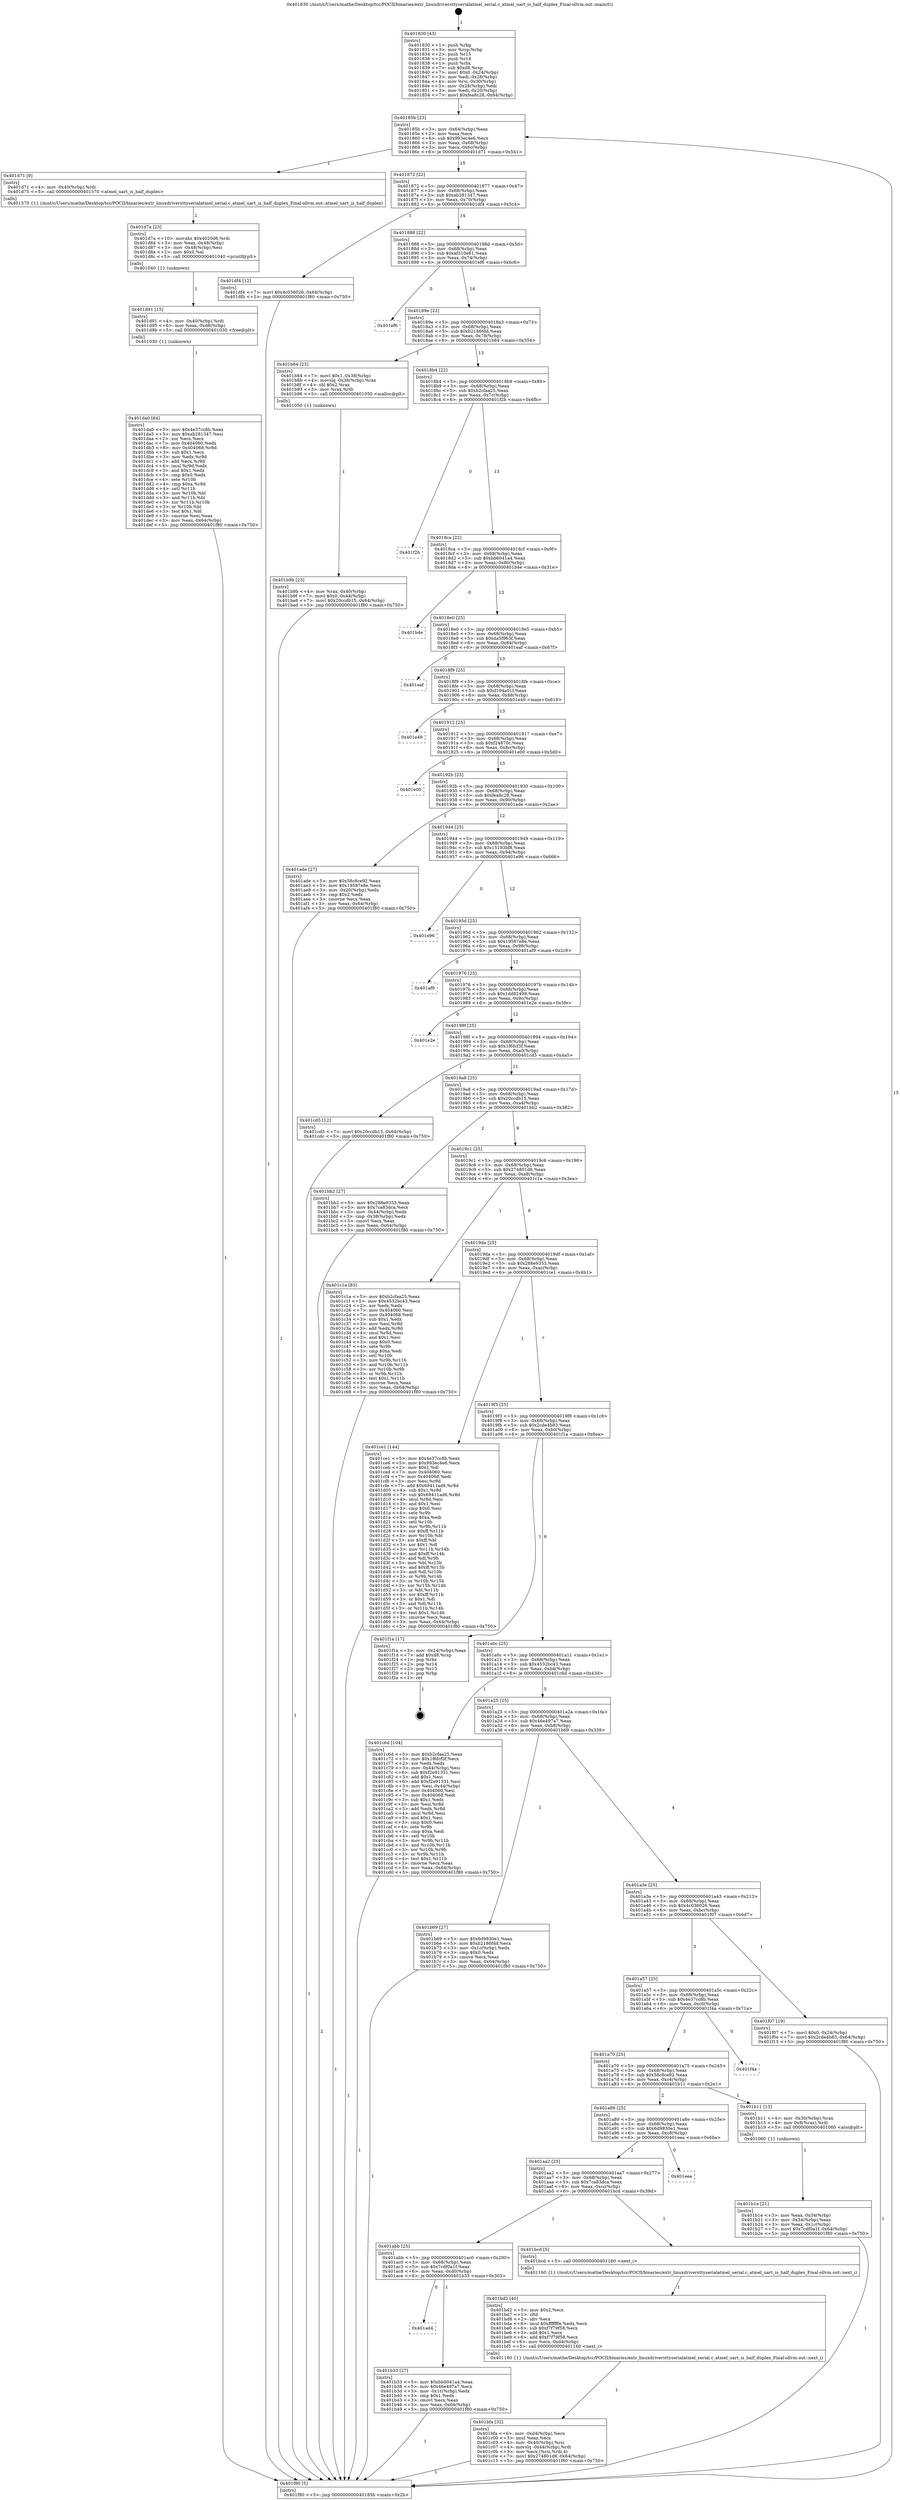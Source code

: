 digraph "0x401830" {
  label = "0x401830 (/mnt/c/Users/mathe/Desktop/tcc/POCII/binaries/extr_linuxdriversttyserialatmel_serial.c_atmel_uart_is_half_duplex_Final-ollvm.out::main(0))"
  labelloc = "t"
  node[shape=record]

  Entry [label="",width=0.3,height=0.3,shape=circle,fillcolor=black,style=filled]
  "0x40185b" [label="{
     0x40185b [23]\l
     | [instrs]\l
     &nbsp;&nbsp;0x40185b \<+3\>: mov -0x64(%rbp),%eax\l
     &nbsp;&nbsp;0x40185e \<+2\>: mov %eax,%ecx\l
     &nbsp;&nbsp;0x401860 \<+6\>: sub $0x993ec4e6,%ecx\l
     &nbsp;&nbsp;0x401866 \<+3\>: mov %eax,-0x68(%rbp)\l
     &nbsp;&nbsp;0x401869 \<+3\>: mov %ecx,-0x6c(%rbp)\l
     &nbsp;&nbsp;0x40186c \<+6\>: je 0000000000401d71 \<main+0x541\>\l
  }"]
  "0x401d71" [label="{
     0x401d71 [9]\l
     | [instrs]\l
     &nbsp;&nbsp;0x401d71 \<+4\>: mov -0x40(%rbp),%rdi\l
     &nbsp;&nbsp;0x401d75 \<+5\>: call 0000000000401570 \<atmel_uart_is_half_duplex\>\l
     | [calls]\l
     &nbsp;&nbsp;0x401570 \{1\} (/mnt/c/Users/mathe/Desktop/tcc/POCII/binaries/extr_linuxdriversttyserialatmel_serial.c_atmel_uart_is_half_duplex_Final-ollvm.out::atmel_uart_is_half_duplex)\l
  }"]
  "0x401872" [label="{
     0x401872 [22]\l
     | [instrs]\l
     &nbsp;&nbsp;0x401872 \<+5\>: jmp 0000000000401877 \<main+0x47\>\l
     &nbsp;&nbsp;0x401877 \<+3\>: mov -0x68(%rbp),%eax\l
     &nbsp;&nbsp;0x40187a \<+5\>: sub $0xab281347,%eax\l
     &nbsp;&nbsp;0x40187f \<+3\>: mov %eax,-0x70(%rbp)\l
     &nbsp;&nbsp;0x401882 \<+6\>: je 0000000000401df4 \<main+0x5c4\>\l
  }"]
  Exit [label="",width=0.3,height=0.3,shape=circle,fillcolor=black,style=filled,peripheries=2]
  "0x401df4" [label="{
     0x401df4 [12]\l
     | [instrs]\l
     &nbsp;&nbsp;0x401df4 \<+7\>: movl $0x4c036026,-0x64(%rbp)\l
     &nbsp;&nbsp;0x401dfb \<+5\>: jmp 0000000000401f80 \<main+0x750\>\l
  }"]
  "0x401888" [label="{
     0x401888 [22]\l
     | [instrs]\l
     &nbsp;&nbsp;0x401888 \<+5\>: jmp 000000000040188d \<main+0x5d\>\l
     &nbsp;&nbsp;0x40188d \<+3\>: mov -0x68(%rbp),%eax\l
     &nbsp;&nbsp;0x401890 \<+5\>: sub $0xaf310e61,%eax\l
     &nbsp;&nbsp;0x401895 \<+3\>: mov %eax,-0x74(%rbp)\l
     &nbsp;&nbsp;0x401898 \<+6\>: je 0000000000401ef6 \<main+0x6c6\>\l
  }"]
  "0x401da0" [label="{
     0x401da0 [84]\l
     | [instrs]\l
     &nbsp;&nbsp;0x401da0 \<+5\>: mov $0x4e37cc8b,%eax\l
     &nbsp;&nbsp;0x401da5 \<+5\>: mov $0xab281347,%esi\l
     &nbsp;&nbsp;0x401daa \<+2\>: xor %ecx,%ecx\l
     &nbsp;&nbsp;0x401dac \<+7\>: mov 0x404060,%edx\l
     &nbsp;&nbsp;0x401db3 \<+8\>: mov 0x404068,%r8d\l
     &nbsp;&nbsp;0x401dbb \<+3\>: sub $0x1,%ecx\l
     &nbsp;&nbsp;0x401dbe \<+3\>: mov %edx,%r9d\l
     &nbsp;&nbsp;0x401dc1 \<+3\>: add %ecx,%r9d\l
     &nbsp;&nbsp;0x401dc4 \<+4\>: imul %r9d,%edx\l
     &nbsp;&nbsp;0x401dc8 \<+3\>: and $0x1,%edx\l
     &nbsp;&nbsp;0x401dcb \<+3\>: cmp $0x0,%edx\l
     &nbsp;&nbsp;0x401dce \<+4\>: sete %r10b\l
     &nbsp;&nbsp;0x401dd2 \<+4\>: cmp $0xa,%r8d\l
     &nbsp;&nbsp;0x401dd6 \<+4\>: setl %r11b\l
     &nbsp;&nbsp;0x401dda \<+3\>: mov %r10b,%bl\l
     &nbsp;&nbsp;0x401ddd \<+3\>: and %r11b,%bl\l
     &nbsp;&nbsp;0x401de0 \<+3\>: xor %r11b,%r10b\l
     &nbsp;&nbsp;0x401de3 \<+3\>: or %r10b,%bl\l
     &nbsp;&nbsp;0x401de6 \<+3\>: test $0x1,%bl\l
     &nbsp;&nbsp;0x401de9 \<+3\>: cmovne %esi,%eax\l
     &nbsp;&nbsp;0x401dec \<+3\>: mov %eax,-0x64(%rbp)\l
     &nbsp;&nbsp;0x401def \<+5\>: jmp 0000000000401f80 \<main+0x750\>\l
  }"]
  "0x401ef6" [label="{
     0x401ef6\l
  }", style=dashed]
  "0x40189e" [label="{
     0x40189e [22]\l
     | [instrs]\l
     &nbsp;&nbsp;0x40189e \<+5\>: jmp 00000000004018a3 \<main+0x73\>\l
     &nbsp;&nbsp;0x4018a3 \<+3\>: mov -0x68(%rbp),%eax\l
     &nbsp;&nbsp;0x4018a6 \<+5\>: sub $0xb2186fdd,%eax\l
     &nbsp;&nbsp;0x4018ab \<+3\>: mov %eax,-0x78(%rbp)\l
     &nbsp;&nbsp;0x4018ae \<+6\>: je 0000000000401b84 \<main+0x354\>\l
  }"]
  "0x401d91" [label="{
     0x401d91 [15]\l
     | [instrs]\l
     &nbsp;&nbsp;0x401d91 \<+4\>: mov -0x40(%rbp),%rdi\l
     &nbsp;&nbsp;0x401d95 \<+6\>: mov %eax,-0xd8(%rbp)\l
     &nbsp;&nbsp;0x401d9b \<+5\>: call 0000000000401030 \<free@plt\>\l
     | [calls]\l
     &nbsp;&nbsp;0x401030 \{1\} (unknown)\l
  }"]
  "0x401b84" [label="{
     0x401b84 [23]\l
     | [instrs]\l
     &nbsp;&nbsp;0x401b84 \<+7\>: movl $0x1,-0x38(%rbp)\l
     &nbsp;&nbsp;0x401b8b \<+4\>: movslq -0x38(%rbp),%rax\l
     &nbsp;&nbsp;0x401b8f \<+4\>: shl $0x2,%rax\l
     &nbsp;&nbsp;0x401b93 \<+3\>: mov %rax,%rdi\l
     &nbsp;&nbsp;0x401b96 \<+5\>: call 0000000000401050 \<malloc@plt\>\l
     | [calls]\l
     &nbsp;&nbsp;0x401050 \{1\} (unknown)\l
  }"]
  "0x4018b4" [label="{
     0x4018b4 [22]\l
     | [instrs]\l
     &nbsp;&nbsp;0x4018b4 \<+5\>: jmp 00000000004018b9 \<main+0x89\>\l
     &nbsp;&nbsp;0x4018b9 \<+3\>: mov -0x68(%rbp),%eax\l
     &nbsp;&nbsp;0x4018bc \<+5\>: sub $0xb2cfaa25,%eax\l
     &nbsp;&nbsp;0x4018c1 \<+3\>: mov %eax,-0x7c(%rbp)\l
     &nbsp;&nbsp;0x4018c4 \<+6\>: je 0000000000401f2b \<main+0x6fb\>\l
  }"]
  "0x401d7a" [label="{
     0x401d7a [23]\l
     | [instrs]\l
     &nbsp;&nbsp;0x401d7a \<+10\>: movabs $0x4020d6,%rdi\l
     &nbsp;&nbsp;0x401d84 \<+3\>: mov %eax,-0x48(%rbp)\l
     &nbsp;&nbsp;0x401d87 \<+3\>: mov -0x48(%rbp),%esi\l
     &nbsp;&nbsp;0x401d8a \<+2\>: mov $0x0,%al\l
     &nbsp;&nbsp;0x401d8c \<+5\>: call 0000000000401040 \<printf@plt\>\l
     | [calls]\l
     &nbsp;&nbsp;0x401040 \{1\} (unknown)\l
  }"]
  "0x401f2b" [label="{
     0x401f2b\l
  }", style=dashed]
  "0x4018ca" [label="{
     0x4018ca [22]\l
     | [instrs]\l
     &nbsp;&nbsp;0x4018ca \<+5\>: jmp 00000000004018cf \<main+0x9f\>\l
     &nbsp;&nbsp;0x4018cf \<+3\>: mov -0x68(%rbp),%eax\l
     &nbsp;&nbsp;0x4018d2 \<+5\>: sub $0xbb6041a4,%eax\l
     &nbsp;&nbsp;0x4018d7 \<+3\>: mov %eax,-0x80(%rbp)\l
     &nbsp;&nbsp;0x4018da \<+6\>: je 0000000000401b4e \<main+0x31e\>\l
  }"]
  "0x401bfa" [label="{
     0x401bfa [32]\l
     | [instrs]\l
     &nbsp;&nbsp;0x401bfa \<+6\>: mov -0xd4(%rbp),%ecx\l
     &nbsp;&nbsp;0x401c00 \<+3\>: imul %eax,%ecx\l
     &nbsp;&nbsp;0x401c03 \<+4\>: mov -0x40(%rbp),%rsi\l
     &nbsp;&nbsp;0x401c07 \<+4\>: movslq -0x44(%rbp),%rdi\l
     &nbsp;&nbsp;0x401c0b \<+3\>: mov %ecx,(%rsi,%rdi,4)\l
     &nbsp;&nbsp;0x401c0e \<+7\>: movl $0x274801d6,-0x64(%rbp)\l
     &nbsp;&nbsp;0x401c15 \<+5\>: jmp 0000000000401f80 \<main+0x750\>\l
  }"]
  "0x401b4e" [label="{
     0x401b4e\l
  }", style=dashed]
  "0x4018e0" [label="{
     0x4018e0 [25]\l
     | [instrs]\l
     &nbsp;&nbsp;0x4018e0 \<+5\>: jmp 00000000004018e5 \<main+0xb5\>\l
     &nbsp;&nbsp;0x4018e5 \<+3\>: mov -0x68(%rbp),%eax\l
     &nbsp;&nbsp;0x4018e8 \<+5\>: sub $0xda5f963f,%eax\l
     &nbsp;&nbsp;0x4018ed \<+6\>: mov %eax,-0x84(%rbp)\l
     &nbsp;&nbsp;0x4018f3 \<+6\>: je 0000000000401eaf \<main+0x67f\>\l
  }"]
  "0x401bd2" [label="{
     0x401bd2 [40]\l
     | [instrs]\l
     &nbsp;&nbsp;0x401bd2 \<+5\>: mov $0x2,%ecx\l
     &nbsp;&nbsp;0x401bd7 \<+1\>: cltd\l
     &nbsp;&nbsp;0x401bd8 \<+2\>: idiv %ecx\l
     &nbsp;&nbsp;0x401bda \<+6\>: imul $0xfffffffe,%edx,%ecx\l
     &nbsp;&nbsp;0x401be0 \<+6\>: sub $0xf7f79f58,%ecx\l
     &nbsp;&nbsp;0x401be6 \<+3\>: add $0x1,%ecx\l
     &nbsp;&nbsp;0x401be9 \<+6\>: add $0xf7f79f58,%ecx\l
     &nbsp;&nbsp;0x401bef \<+6\>: mov %ecx,-0xd4(%rbp)\l
     &nbsp;&nbsp;0x401bf5 \<+5\>: call 0000000000401160 \<next_i\>\l
     | [calls]\l
     &nbsp;&nbsp;0x401160 \{1\} (/mnt/c/Users/mathe/Desktop/tcc/POCII/binaries/extr_linuxdriversttyserialatmel_serial.c_atmel_uart_is_half_duplex_Final-ollvm.out::next_i)\l
  }"]
  "0x401eaf" [label="{
     0x401eaf\l
  }", style=dashed]
  "0x4018f9" [label="{
     0x4018f9 [25]\l
     | [instrs]\l
     &nbsp;&nbsp;0x4018f9 \<+5\>: jmp 00000000004018fe \<main+0xce\>\l
     &nbsp;&nbsp;0x4018fe \<+3\>: mov -0x68(%rbp),%eax\l
     &nbsp;&nbsp;0x401901 \<+5\>: sub $0xf194a01f,%eax\l
     &nbsp;&nbsp;0x401906 \<+6\>: mov %eax,-0x88(%rbp)\l
     &nbsp;&nbsp;0x40190c \<+6\>: je 0000000000401e49 \<main+0x619\>\l
  }"]
  "0x401b9b" [label="{
     0x401b9b [23]\l
     | [instrs]\l
     &nbsp;&nbsp;0x401b9b \<+4\>: mov %rax,-0x40(%rbp)\l
     &nbsp;&nbsp;0x401b9f \<+7\>: movl $0x0,-0x44(%rbp)\l
     &nbsp;&nbsp;0x401ba6 \<+7\>: movl $0x20ccdb15,-0x64(%rbp)\l
     &nbsp;&nbsp;0x401bad \<+5\>: jmp 0000000000401f80 \<main+0x750\>\l
  }"]
  "0x401e49" [label="{
     0x401e49\l
  }", style=dashed]
  "0x401912" [label="{
     0x401912 [25]\l
     | [instrs]\l
     &nbsp;&nbsp;0x401912 \<+5\>: jmp 0000000000401917 \<main+0xe7\>\l
     &nbsp;&nbsp;0x401917 \<+3\>: mov -0x68(%rbp),%eax\l
     &nbsp;&nbsp;0x40191a \<+5\>: sub $0xf24870c,%eax\l
     &nbsp;&nbsp;0x40191f \<+6\>: mov %eax,-0x8c(%rbp)\l
     &nbsp;&nbsp;0x401925 \<+6\>: je 0000000000401e00 \<main+0x5d0\>\l
  }"]
  "0x401ad4" [label="{
     0x401ad4\l
  }", style=dashed]
  "0x401e00" [label="{
     0x401e00\l
  }", style=dashed]
  "0x40192b" [label="{
     0x40192b [25]\l
     | [instrs]\l
     &nbsp;&nbsp;0x40192b \<+5\>: jmp 0000000000401930 \<main+0x100\>\l
     &nbsp;&nbsp;0x401930 \<+3\>: mov -0x68(%rbp),%eax\l
     &nbsp;&nbsp;0x401933 \<+5\>: sub $0xfea8c28,%eax\l
     &nbsp;&nbsp;0x401938 \<+6\>: mov %eax,-0x90(%rbp)\l
     &nbsp;&nbsp;0x40193e \<+6\>: je 0000000000401ade \<main+0x2ae\>\l
  }"]
  "0x401b33" [label="{
     0x401b33 [27]\l
     | [instrs]\l
     &nbsp;&nbsp;0x401b33 \<+5\>: mov $0xbb6041a4,%eax\l
     &nbsp;&nbsp;0x401b38 \<+5\>: mov $0x46e497a7,%ecx\l
     &nbsp;&nbsp;0x401b3d \<+3\>: mov -0x1c(%rbp),%edx\l
     &nbsp;&nbsp;0x401b40 \<+3\>: cmp $0x1,%edx\l
     &nbsp;&nbsp;0x401b43 \<+3\>: cmovl %ecx,%eax\l
     &nbsp;&nbsp;0x401b46 \<+3\>: mov %eax,-0x64(%rbp)\l
     &nbsp;&nbsp;0x401b49 \<+5\>: jmp 0000000000401f80 \<main+0x750\>\l
  }"]
  "0x401ade" [label="{
     0x401ade [27]\l
     | [instrs]\l
     &nbsp;&nbsp;0x401ade \<+5\>: mov $0x58c8ce92,%eax\l
     &nbsp;&nbsp;0x401ae3 \<+5\>: mov $0x19587e8e,%ecx\l
     &nbsp;&nbsp;0x401ae8 \<+3\>: mov -0x20(%rbp),%edx\l
     &nbsp;&nbsp;0x401aeb \<+3\>: cmp $0x2,%edx\l
     &nbsp;&nbsp;0x401aee \<+3\>: cmovne %ecx,%eax\l
     &nbsp;&nbsp;0x401af1 \<+3\>: mov %eax,-0x64(%rbp)\l
     &nbsp;&nbsp;0x401af4 \<+5\>: jmp 0000000000401f80 \<main+0x750\>\l
  }"]
  "0x401944" [label="{
     0x401944 [25]\l
     | [instrs]\l
     &nbsp;&nbsp;0x401944 \<+5\>: jmp 0000000000401949 \<main+0x119\>\l
     &nbsp;&nbsp;0x401949 \<+3\>: mov -0x68(%rbp),%eax\l
     &nbsp;&nbsp;0x40194c \<+5\>: sub $0x15193bf8,%eax\l
     &nbsp;&nbsp;0x401951 \<+6\>: mov %eax,-0x94(%rbp)\l
     &nbsp;&nbsp;0x401957 \<+6\>: je 0000000000401e96 \<main+0x666\>\l
  }"]
  "0x401f80" [label="{
     0x401f80 [5]\l
     | [instrs]\l
     &nbsp;&nbsp;0x401f80 \<+5\>: jmp 000000000040185b \<main+0x2b\>\l
  }"]
  "0x401830" [label="{
     0x401830 [43]\l
     | [instrs]\l
     &nbsp;&nbsp;0x401830 \<+1\>: push %rbp\l
     &nbsp;&nbsp;0x401831 \<+3\>: mov %rsp,%rbp\l
     &nbsp;&nbsp;0x401834 \<+2\>: push %r15\l
     &nbsp;&nbsp;0x401836 \<+2\>: push %r14\l
     &nbsp;&nbsp;0x401838 \<+1\>: push %rbx\l
     &nbsp;&nbsp;0x401839 \<+7\>: sub $0xd8,%rsp\l
     &nbsp;&nbsp;0x401840 \<+7\>: movl $0x0,-0x24(%rbp)\l
     &nbsp;&nbsp;0x401847 \<+3\>: mov %edi,-0x28(%rbp)\l
     &nbsp;&nbsp;0x40184a \<+4\>: mov %rsi,-0x30(%rbp)\l
     &nbsp;&nbsp;0x40184e \<+3\>: mov -0x28(%rbp),%edi\l
     &nbsp;&nbsp;0x401851 \<+3\>: mov %edi,-0x20(%rbp)\l
     &nbsp;&nbsp;0x401854 \<+7\>: movl $0xfea8c28,-0x64(%rbp)\l
  }"]
  "0x401abb" [label="{
     0x401abb [25]\l
     | [instrs]\l
     &nbsp;&nbsp;0x401abb \<+5\>: jmp 0000000000401ac0 \<main+0x290\>\l
     &nbsp;&nbsp;0x401ac0 \<+3\>: mov -0x68(%rbp),%eax\l
     &nbsp;&nbsp;0x401ac3 \<+5\>: sub $0x7cdf0a1f,%eax\l
     &nbsp;&nbsp;0x401ac8 \<+6\>: mov %eax,-0xd0(%rbp)\l
     &nbsp;&nbsp;0x401ace \<+6\>: je 0000000000401b33 \<main+0x303\>\l
  }"]
  "0x401e96" [label="{
     0x401e96\l
  }", style=dashed]
  "0x40195d" [label="{
     0x40195d [25]\l
     | [instrs]\l
     &nbsp;&nbsp;0x40195d \<+5\>: jmp 0000000000401962 \<main+0x132\>\l
     &nbsp;&nbsp;0x401962 \<+3\>: mov -0x68(%rbp),%eax\l
     &nbsp;&nbsp;0x401965 \<+5\>: sub $0x19587e8e,%eax\l
     &nbsp;&nbsp;0x40196a \<+6\>: mov %eax,-0x98(%rbp)\l
     &nbsp;&nbsp;0x401970 \<+6\>: je 0000000000401af9 \<main+0x2c9\>\l
  }"]
  "0x401bcd" [label="{
     0x401bcd [5]\l
     | [instrs]\l
     &nbsp;&nbsp;0x401bcd \<+5\>: call 0000000000401160 \<next_i\>\l
     | [calls]\l
     &nbsp;&nbsp;0x401160 \{1\} (/mnt/c/Users/mathe/Desktop/tcc/POCII/binaries/extr_linuxdriversttyserialatmel_serial.c_atmel_uart_is_half_duplex_Final-ollvm.out::next_i)\l
  }"]
  "0x401af9" [label="{
     0x401af9\l
  }", style=dashed]
  "0x401976" [label="{
     0x401976 [25]\l
     | [instrs]\l
     &nbsp;&nbsp;0x401976 \<+5\>: jmp 000000000040197b \<main+0x14b\>\l
     &nbsp;&nbsp;0x40197b \<+3\>: mov -0x68(%rbp),%eax\l
     &nbsp;&nbsp;0x40197e \<+5\>: sub $0x1dd82498,%eax\l
     &nbsp;&nbsp;0x401983 \<+6\>: mov %eax,-0x9c(%rbp)\l
     &nbsp;&nbsp;0x401989 \<+6\>: je 0000000000401e2e \<main+0x5fe\>\l
  }"]
  "0x401aa2" [label="{
     0x401aa2 [25]\l
     | [instrs]\l
     &nbsp;&nbsp;0x401aa2 \<+5\>: jmp 0000000000401aa7 \<main+0x277\>\l
     &nbsp;&nbsp;0x401aa7 \<+3\>: mov -0x68(%rbp),%eax\l
     &nbsp;&nbsp;0x401aaa \<+5\>: sub $0x7ca83dca,%eax\l
     &nbsp;&nbsp;0x401aaf \<+6\>: mov %eax,-0xcc(%rbp)\l
     &nbsp;&nbsp;0x401ab5 \<+6\>: je 0000000000401bcd \<main+0x39d\>\l
  }"]
  "0x401e2e" [label="{
     0x401e2e\l
  }", style=dashed]
  "0x40198f" [label="{
     0x40198f [25]\l
     | [instrs]\l
     &nbsp;&nbsp;0x40198f \<+5\>: jmp 0000000000401994 \<main+0x164\>\l
     &nbsp;&nbsp;0x401994 \<+3\>: mov -0x68(%rbp),%eax\l
     &nbsp;&nbsp;0x401997 \<+5\>: sub $0x1f6fcf3f,%eax\l
     &nbsp;&nbsp;0x40199c \<+6\>: mov %eax,-0xa0(%rbp)\l
     &nbsp;&nbsp;0x4019a2 \<+6\>: je 0000000000401cd5 \<main+0x4a5\>\l
  }"]
  "0x401eea" [label="{
     0x401eea\l
  }", style=dashed]
  "0x401cd5" [label="{
     0x401cd5 [12]\l
     | [instrs]\l
     &nbsp;&nbsp;0x401cd5 \<+7\>: movl $0x20ccdb15,-0x64(%rbp)\l
     &nbsp;&nbsp;0x401cdc \<+5\>: jmp 0000000000401f80 \<main+0x750\>\l
  }"]
  "0x4019a8" [label="{
     0x4019a8 [25]\l
     | [instrs]\l
     &nbsp;&nbsp;0x4019a8 \<+5\>: jmp 00000000004019ad \<main+0x17d\>\l
     &nbsp;&nbsp;0x4019ad \<+3\>: mov -0x68(%rbp),%eax\l
     &nbsp;&nbsp;0x4019b0 \<+5\>: sub $0x20ccdb15,%eax\l
     &nbsp;&nbsp;0x4019b5 \<+6\>: mov %eax,-0xa4(%rbp)\l
     &nbsp;&nbsp;0x4019bb \<+6\>: je 0000000000401bb2 \<main+0x382\>\l
  }"]
  "0x401b1e" [label="{
     0x401b1e [21]\l
     | [instrs]\l
     &nbsp;&nbsp;0x401b1e \<+3\>: mov %eax,-0x34(%rbp)\l
     &nbsp;&nbsp;0x401b21 \<+3\>: mov -0x34(%rbp),%eax\l
     &nbsp;&nbsp;0x401b24 \<+3\>: mov %eax,-0x1c(%rbp)\l
     &nbsp;&nbsp;0x401b27 \<+7\>: movl $0x7cdf0a1f,-0x64(%rbp)\l
     &nbsp;&nbsp;0x401b2e \<+5\>: jmp 0000000000401f80 \<main+0x750\>\l
  }"]
  "0x401bb2" [label="{
     0x401bb2 [27]\l
     | [instrs]\l
     &nbsp;&nbsp;0x401bb2 \<+5\>: mov $0x288e9353,%eax\l
     &nbsp;&nbsp;0x401bb7 \<+5\>: mov $0x7ca83dca,%ecx\l
     &nbsp;&nbsp;0x401bbc \<+3\>: mov -0x44(%rbp),%edx\l
     &nbsp;&nbsp;0x401bbf \<+3\>: cmp -0x38(%rbp),%edx\l
     &nbsp;&nbsp;0x401bc2 \<+3\>: cmovl %ecx,%eax\l
     &nbsp;&nbsp;0x401bc5 \<+3\>: mov %eax,-0x64(%rbp)\l
     &nbsp;&nbsp;0x401bc8 \<+5\>: jmp 0000000000401f80 \<main+0x750\>\l
  }"]
  "0x4019c1" [label="{
     0x4019c1 [25]\l
     | [instrs]\l
     &nbsp;&nbsp;0x4019c1 \<+5\>: jmp 00000000004019c6 \<main+0x196\>\l
     &nbsp;&nbsp;0x4019c6 \<+3\>: mov -0x68(%rbp),%eax\l
     &nbsp;&nbsp;0x4019c9 \<+5\>: sub $0x274801d6,%eax\l
     &nbsp;&nbsp;0x4019ce \<+6\>: mov %eax,-0xa8(%rbp)\l
     &nbsp;&nbsp;0x4019d4 \<+6\>: je 0000000000401c1a \<main+0x3ea\>\l
  }"]
  "0x401a89" [label="{
     0x401a89 [25]\l
     | [instrs]\l
     &nbsp;&nbsp;0x401a89 \<+5\>: jmp 0000000000401a8e \<main+0x25e\>\l
     &nbsp;&nbsp;0x401a8e \<+3\>: mov -0x68(%rbp),%eax\l
     &nbsp;&nbsp;0x401a91 \<+5\>: sub $0x6d9830e1,%eax\l
     &nbsp;&nbsp;0x401a96 \<+6\>: mov %eax,-0xc8(%rbp)\l
     &nbsp;&nbsp;0x401a9c \<+6\>: je 0000000000401eea \<main+0x6ba\>\l
  }"]
  "0x401c1a" [label="{
     0x401c1a [83]\l
     | [instrs]\l
     &nbsp;&nbsp;0x401c1a \<+5\>: mov $0xb2cfaa25,%eax\l
     &nbsp;&nbsp;0x401c1f \<+5\>: mov $0x4532bc43,%ecx\l
     &nbsp;&nbsp;0x401c24 \<+2\>: xor %edx,%edx\l
     &nbsp;&nbsp;0x401c26 \<+7\>: mov 0x404060,%esi\l
     &nbsp;&nbsp;0x401c2d \<+7\>: mov 0x404068,%edi\l
     &nbsp;&nbsp;0x401c34 \<+3\>: sub $0x1,%edx\l
     &nbsp;&nbsp;0x401c37 \<+3\>: mov %esi,%r8d\l
     &nbsp;&nbsp;0x401c3a \<+3\>: add %edx,%r8d\l
     &nbsp;&nbsp;0x401c3d \<+4\>: imul %r8d,%esi\l
     &nbsp;&nbsp;0x401c41 \<+3\>: and $0x1,%esi\l
     &nbsp;&nbsp;0x401c44 \<+3\>: cmp $0x0,%esi\l
     &nbsp;&nbsp;0x401c47 \<+4\>: sete %r9b\l
     &nbsp;&nbsp;0x401c4b \<+3\>: cmp $0xa,%edi\l
     &nbsp;&nbsp;0x401c4e \<+4\>: setl %r10b\l
     &nbsp;&nbsp;0x401c52 \<+3\>: mov %r9b,%r11b\l
     &nbsp;&nbsp;0x401c55 \<+3\>: and %r10b,%r11b\l
     &nbsp;&nbsp;0x401c58 \<+3\>: xor %r10b,%r9b\l
     &nbsp;&nbsp;0x401c5b \<+3\>: or %r9b,%r11b\l
     &nbsp;&nbsp;0x401c5e \<+4\>: test $0x1,%r11b\l
     &nbsp;&nbsp;0x401c62 \<+3\>: cmovne %ecx,%eax\l
     &nbsp;&nbsp;0x401c65 \<+3\>: mov %eax,-0x64(%rbp)\l
     &nbsp;&nbsp;0x401c68 \<+5\>: jmp 0000000000401f80 \<main+0x750\>\l
  }"]
  "0x4019da" [label="{
     0x4019da [25]\l
     | [instrs]\l
     &nbsp;&nbsp;0x4019da \<+5\>: jmp 00000000004019df \<main+0x1af\>\l
     &nbsp;&nbsp;0x4019df \<+3\>: mov -0x68(%rbp),%eax\l
     &nbsp;&nbsp;0x4019e2 \<+5\>: sub $0x288e9353,%eax\l
     &nbsp;&nbsp;0x4019e7 \<+6\>: mov %eax,-0xac(%rbp)\l
     &nbsp;&nbsp;0x4019ed \<+6\>: je 0000000000401ce1 \<main+0x4b1\>\l
  }"]
  "0x401b11" [label="{
     0x401b11 [13]\l
     | [instrs]\l
     &nbsp;&nbsp;0x401b11 \<+4\>: mov -0x30(%rbp),%rax\l
     &nbsp;&nbsp;0x401b15 \<+4\>: mov 0x8(%rax),%rdi\l
     &nbsp;&nbsp;0x401b19 \<+5\>: call 0000000000401060 \<atoi@plt\>\l
     | [calls]\l
     &nbsp;&nbsp;0x401060 \{1\} (unknown)\l
  }"]
  "0x401ce1" [label="{
     0x401ce1 [144]\l
     | [instrs]\l
     &nbsp;&nbsp;0x401ce1 \<+5\>: mov $0x4e37cc8b,%eax\l
     &nbsp;&nbsp;0x401ce6 \<+5\>: mov $0x993ec4e6,%ecx\l
     &nbsp;&nbsp;0x401ceb \<+2\>: mov $0x1,%dl\l
     &nbsp;&nbsp;0x401ced \<+7\>: mov 0x404060,%esi\l
     &nbsp;&nbsp;0x401cf4 \<+7\>: mov 0x404068,%edi\l
     &nbsp;&nbsp;0x401cfb \<+3\>: mov %esi,%r8d\l
     &nbsp;&nbsp;0x401cfe \<+7\>: add $0x69411ad6,%r8d\l
     &nbsp;&nbsp;0x401d05 \<+4\>: sub $0x1,%r8d\l
     &nbsp;&nbsp;0x401d09 \<+7\>: sub $0x69411ad6,%r8d\l
     &nbsp;&nbsp;0x401d10 \<+4\>: imul %r8d,%esi\l
     &nbsp;&nbsp;0x401d14 \<+3\>: and $0x1,%esi\l
     &nbsp;&nbsp;0x401d17 \<+3\>: cmp $0x0,%esi\l
     &nbsp;&nbsp;0x401d1a \<+4\>: sete %r9b\l
     &nbsp;&nbsp;0x401d1e \<+3\>: cmp $0xa,%edi\l
     &nbsp;&nbsp;0x401d21 \<+4\>: setl %r10b\l
     &nbsp;&nbsp;0x401d25 \<+3\>: mov %r9b,%r11b\l
     &nbsp;&nbsp;0x401d28 \<+4\>: xor $0xff,%r11b\l
     &nbsp;&nbsp;0x401d2c \<+3\>: mov %r10b,%bl\l
     &nbsp;&nbsp;0x401d2f \<+3\>: xor $0xff,%bl\l
     &nbsp;&nbsp;0x401d32 \<+3\>: xor $0x1,%dl\l
     &nbsp;&nbsp;0x401d35 \<+3\>: mov %r11b,%r14b\l
     &nbsp;&nbsp;0x401d38 \<+4\>: and $0xff,%r14b\l
     &nbsp;&nbsp;0x401d3c \<+3\>: and %dl,%r9b\l
     &nbsp;&nbsp;0x401d3f \<+3\>: mov %bl,%r15b\l
     &nbsp;&nbsp;0x401d42 \<+4\>: and $0xff,%r15b\l
     &nbsp;&nbsp;0x401d46 \<+3\>: and %dl,%r10b\l
     &nbsp;&nbsp;0x401d49 \<+3\>: or %r9b,%r14b\l
     &nbsp;&nbsp;0x401d4c \<+3\>: or %r10b,%r15b\l
     &nbsp;&nbsp;0x401d4f \<+3\>: xor %r15b,%r14b\l
     &nbsp;&nbsp;0x401d52 \<+3\>: or %bl,%r11b\l
     &nbsp;&nbsp;0x401d55 \<+4\>: xor $0xff,%r11b\l
     &nbsp;&nbsp;0x401d59 \<+3\>: or $0x1,%dl\l
     &nbsp;&nbsp;0x401d5c \<+3\>: and %dl,%r11b\l
     &nbsp;&nbsp;0x401d5f \<+3\>: or %r11b,%r14b\l
     &nbsp;&nbsp;0x401d62 \<+4\>: test $0x1,%r14b\l
     &nbsp;&nbsp;0x401d66 \<+3\>: cmovne %ecx,%eax\l
     &nbsp;&nbsp;0x401d69 \<+3\>: mov %eax,-0x64(%rbp)\l
     &nbsp;&nbsp;0x401d6c \<+5\>: jmp 0000000000401f80 \<main+0x750\>\l
  }"]
  "0x4019f3" [label="{
     0x4019f3 [25]\l
     | [instrs]\l
     &nbsp;&nbsp;0x4019f3 \<+5\>: jmp 00000000004019f8 \<main+0x1c8\>\l
     &nbsp;&nbsp;0x4019f8 \<+3\>: mov -0x68(%rbp),%eax\l
     &nbsp;&nbsp;0x4019fb \<+5\>: sub $0x2cde4b83,%eax\l
     &nbsp;&nbsp;0x401a00 \<+6\>: mov %eax,-0xb0(%rbp)\l
     &nbsp;&nbsp;0x401a06 \<+6\>: je 0000000000401f1a \<main+0x6ea\>\l
  }"]
  "0x401a70" [label="{
     0x401a70 [25]\l
     | [instrs]\l
     &nbsp;&nbsp;0x401a70 \<+5\>: jmp 0000000000401a75 \<main+0x245\>\l
     &nbsp;&nbsp;0x401a75 \<+3\>: mov -0x68(%rbp),%eax\l
     &nbsp;&nbsp;0x401a78 \<+5\>: sub $0x58c8ce92,%eax\l
     &nbsp;&nbsp;0x401a7d \<+6\>: mov %eax,-0xc4(%rbp)\l
     &nbsp;&nbsp;0x401a83 \<+6\>: je 0000000000401b11 \<main+0x2e1\>\l
  }"]
  "0x401f1a" [label="{
     0x401f1a [17]\l
     | [instrs]\l
     &nbsp;&nbsp;0x401f1a \<+3\>: mov -0x24(%rbp),%eax\l
     &nbsp;&nbsp;0x401f1d \<+7\>: add $0xd8,%rsp\l
     &nbsp;&nbsp;0x401f24 \<+1\>: pop %rbx\l
     &nbsp;&nbsp;0x401f25 \<+2\>: pop %r14\l
     &nbsp;&nbsp;0x401f27 \<+2\>: pop %r15\l
     &nbsp;&nbsp;0x401f29 \<+1\>: pop %rbp\l
     &nbsp;&nbsp;0x401f2a \<+1\>: ret\l
  }"]
  "0x401a0c" [label="{
     0x401a0c [25]\l
     | [instrs]\l
     &nbsp;&nbsp;0x401a0c \<+5\>: jmp 0000000000401a11 \<main+0x1e1\>\l
     &nbsp;&nbsp;0x401a11 \<+3\>: mov -0x68(%rbp),%eax\l
     &nbsp;&nbsp;0x401a14 \<+5\>: sub $0x4532bc43,%eax\l
     &nbsp;&nbsp;0x401a19 \<+6\>: mov %eax,-0xb4(%rbp)\l
     &nbsp;&nbsp;0x401a1f \<+6\>: je 0000000000401c6d \<main+0x43d\>\l
  }"]
  "0x401f4a" [label="{
     0x401f4a\l
  }", style=dashed]
  "0x401c6d" [label="{
     0x401c6d [104]\l
     | [instrs]\l
     &nbsp;&nbsp;0x401c6d \<+5\>: mov $0xb2cfaa25,%eax\l
     &nbsp;&nbsp;0x401c72 \<+5\>: mov $0x1f6fcf3f,%ecx\l
     &nbsp;&nbsp;0x401c77 \<+2\>: xor %edx,%edx\l
     &nbsp;&nbsp;0x401c79 \<+3\>: mov -0x44(%rbp),%esi\l
     &nbsp;&nbsp;0x401c7c \<+6\>: sub $0xf2e91331,%esi\l
     &nbsp;&nbsp;0x401c82 \<+3\>: add $0x1,%esi\l
     &nbsp;&nbsp;0x401c85 \<+6\>: add $0xf2e91331,%esi\l
     &nbsp;&nbsp;0x401c8b \<+3\>: mov %esi,-0x44(%rbp)\l
     &nbsp;&nbsp;0x401c8e \<+7\>: mov 0x404060,%esi\l
     &nbsp;&nbsp;0x401c95 \<+7\>: mov 0x404068,%edi\l
     &nbsp;&nbsp;0x401c9c \<+3\>: sub $0x1,%edx\l
     &nbsp;&nbsp;0x401c9f \<+3\>: mov %esi,%r8d\l
     &nbsp;&nbsp;0x401ca2 \<+3\>: add %edx,%r8d\l
     &nbsp;&nbsp;0x401ca5 \<+4\>: imul %r8d,%esi\l
     &nbsp;&nbsp;0x401ca9 \<+3\>: and $0x1,%esi\l
     &nbsp;&nbsp;0x401cac \<+3\>: cmp $0x0,%esi\l
     &nbsp;&nbsp;0x401caf \<+4\>: sete %r9b\l
     &nbsp;&nbsp;0x401cb3 \<+3\>: cmp $0xa,%edi\l
     &nbsp;&nbsp;0x401cb6 \<+4\>: setl %r10b\l
     &nbsp;&nbsp;0x401cba \<+3\>: mov %r9b,%r11b\l
     &nbsp;&nbsp;0x401cbd \<+3\>: and %r10b,%r11b\l
     &nbsp;&nbsp;0x401cc0 \<+3\>: xor %r10b,%r9b\l
     &nbsp;&nbsp;0x401cc3 \<+3\>: or %r9b,%r11b\l
     &nbsp;&nbsp;0x401cc6 \<+4\>: test $0x1,%r11b\l
     &nbsp;&nbsp;0x401cca \<+3\>: cmovne %ecx,%eax\l
     &nbsp;&nbsp;0x401ccd \<+3\>: mov %eax,-0x64(%rbp)\l
     &nbsp;&nbsp;0x401cd0 \<+5\>: jmp 0000000000401f80 \<main+0x750\>\l
  }"]
  "0x401a25" [label="{
     0x401a25 [25]\l
     | [instrs]\l
     &nbsp;&nbsp;0x401a25 \<+5\>: jmp 0000000000401a2a \<main+0x1fa\>\l
     &nbsp;&nbsp;0x401a2a \<+3\>: mov -0x68(%rbp),%eax\l
     &nbsp;&nbsp;0x401a2d \<+5\>: sub $0x46e497a7,%eax\l
     &nbsp;&nbsp;0x401a32 \<+6\>: mov %eax,-0xb8(%rbp)\l
     &nbsp;&nbsp;0x401a38 \<+6\>: je 0000000000401b69 \<main+0x339\>\l
  }"]
  "0x401a57" [label="{
     0x401a57 [25]\l
     | [instrs]\l
     &nbsp;&nbsp;0x401a57 \<+5\>: jmp 0000000000401a5c \<main+0x22c\>\l
     &nbsp;&nbsp;0x401a5c \<+3\>: mov -0x68(%rbp),%eax\l
     &nbsp;&nbsp;0x401a5f \<+5\>: sub $0x4e37cc8b,%eax\l
     &nbsp;&nbsp;0x401a64 \<+6\>: mov %eax,-0xc0(%rbp)\l
     &nbsp;&nbsp;0x401a6a \<+6\>: je 0000000000401f4a \<main+0x71a\>\l
  }"]
  "0x401b69" [label="{
     0x401b69 [27]\l
     | [instrs]\l
     &nbsp;&nbsp;0x401b69 \<+5\>: mov $0x6d9830e1,%eax\l
     &nbsp;&nbsp;0x401b6e \<+5\>: mov $0xb2186fdd,%ecx\l
     &nbsp;&nbsp;0x401b73 \<+3\>: mov -0x1c(%rbp),%edx\l
     &nbsp;&nbsp;0x401b76 \<+3\>: cmp $0x0,%edx\l
     &nbsp;&nbsp;0x401b79 \<+3\>: cmove %ecx,%eax\l
     &nbsp;&nbsp;0x401b7c \<+3\>: mov %eax,-0x64(%rbp)\l
     &nbsp;&nbsp;0x401b7f \<+5\>: jmp 0000000000401f80 \<main+0x750\>\l
  }"]
  "0x401a3e" [label="{
     0x401a3e [25]\l
     | [instrs]\l
     &nbsp;&nbsp;0x401a3e \<+5\>: jmp 0000000000401a43 \<main+0x213\>\l
     &nbsp;&nbsp;0x401a43 \<+3\>: mov -0x68(%rbp),%eax\l
     &nbsp;&nbsp;0x401a46 \<+5\>: sub $0x4c036026,%eax\l
     &nbsp;&nbsp;0x401a4b \<+6\>: mov %eax,-0xbc(%rbp)\l
     &nbsp;&nbsp;0x401a51 \<+6\>: je 0000000000401f07 \<main+0x6d7\>\l
  }"]
  "0x401f07" [label="{
     0x401f07 [19]\l
     | [instrs]\l
     &nbsp;&nbsp;0x401f07 \<+7\>: movl $0x0,-0x24(%rbp)\l
     &nbsp;&nbsp;0x401f0e \<+7\>: movl $0x2cde4b83,-0x64(%rbp)\l
     &nbsp;&nbsp;0x401f15 \<+5\>: jmp 0000000000401f80 \<main+0x750\>\l
  }"]
  Entry -> "0x401830" [label=" 1"]
  "0x40185b" -> "0x401d71" [label=" 1"]
  "0x40185b" -> "0x401872" [label=" 15"]
  "0x401f1a" -> Exit [label=" 1"]
  "0x401872" -> "0x401df4" [label=" 1"]
  "0x401872" -> "0x401888" [label=" 14"]
  "0x401f07" -> "0x401f80" [label=" 1"]
  "0x401888" -> "0x401ef6" [label=" 0"]
  "0x401888" -> "0x40189e" [label=" 14"]
  "0x401df4" -> "0x401f80" [label=" 1"]
  "0x40189e" -> "0x401b84" [label=" 1"]
  "0x40189e" -> "0x4018b4" [label=" 13"]
  "0x401da0" -> "0x401f80" [label=" 1"]
  "0x4018b4" -> "0x401f2b" [label=" 0"]
  "0x4018b4" -> "0x4018ca" [label=" 13"]
  "0x401d91" -> "0x401da0" [label=" 1"]
  "0x4018ca" -> "0x401b4e" [label=" 0"]
  "0x4018ca" -> "0x4018e0" [label=" 13"]
  "0x401d7a" -> "0x401d91" [label=" 1"]
  "0x4018e0" -> "0x401eaf" [label=" 0"]
  "0x4018e0" -> "0x4018f9" [label=" 13"]
  "0x401d71" -> "0x401d7a" [label=" 1"]
  "0x4018f9" -> "0x401e49" [label=" 0"]
  "0x4018f9" -> "0x401912" [label=" 13"]
  "0x401ce1" -> "0x401f80" [label=" 1"]
  "0x401912" -> "0x401e00" [label=" 0"]
  "0x401912" -> "0x40192b" [label=" 13"]
  "0x401cd5" -> "0x401f80" [label=" 1"]
  "0x40192b" -> "0x401ade" [label=" 1"]
  "0x40192b" -> "0x401944" [label=" 12"]
  "0x401ade" -> "0x401f80" [label=" 1"]
  "0x401830" -> "0x40185b" [label=" 1"]
  "0x401f80" -> "0x40185b" [label=" 15"]
  "0x401c6d" -> "0x401f80" [label=" 1"]
  "0x401944" -> "0x401e96" [label=" 0"]
  "0x401944" -> "0x40195d" [label=" 12"]
  "0x401bfa" -> "0x401f80" [label=" 1"]
  "0x40195d" -> "0x401af9" [label=" 0"]
  "0x40195d" -> "0x401976" [label=" 12"]
  "0x401bd2" -> "0x401bfa" [label=" 1"]
  "0x401976" -> "0x401e2e" [label=" 0"]
  "0x401976" -> "0x40198f" [label=" 12"]
  "0x401bb2" -> "0x401f80" [label=" 2"]
  "0x40198f" -> "0x401cd5" [label=" 1"]
  "0x40198f" -> "0x4019a8" [label=" 11"]
  "0x401b9b" -> "0x401f80" [label=" 1"]
  "0x4019a8" -> "0x401bb2" [label=" 2"]
  "0x4019a8" -> "0x4019c1" [label=" 9"]
  "0x401b69" -> "0x401f80" [label=" 1"]
  "0x4019c1" -> "0x401c1a" [label=" 1"]
  "0x4019c1" -> "0x4019da" [label=" 8"]
  "0x401b33" -> "0x401f80" [label=" 1"]
  "0x4019da" -> "0x401ce1" [label=" 1"]
  "0x4019da" -> "0x4019f3" [label=" 7"]
  "0x401abb" -> "0x401ad4" [label=" 0"]
  "0x4019f3" -> "0x401f1a" [label=" 1"]
  "0x4019f3" -> "0x401a0c" [label=" 6"]
  "0x401c1a" -> "0x401f80" [label=" 1"]
  "0x401a0c" -> "0x401c6d" [label=" 1"]
  "0x401a0c" -> "0x401a25" [label=" 5"]
  "0x401aa2" -> "0x401abb" [label=" 1"]
  "0x401a25" -> "0x401b69" [label=" 1"]
  "0x401a25" -> "0x401a3e" [label=" 4"]
  "0x401bcd" -> "0x401bd2" [label=" 1"]
  "0x401a3e" -> "0x401f07" [label=" 1"]
  "0x401a3e" -> "0x401a57" [label=" 3"]
  "0x401aa2" -> "0x401bcd" [label=" 1"]
  "0x401a57" -> "0x401f4a" [label=" 0"]
  "0x401a57" -> "0x401a70" [label=" 3"]
  "0x401abb" -> "0x401b33" [label=" 1"]
  "0x401a70" -> "0x401b11" [label=" 1"]
  "0x401a70" -> "0x401a89" [label=" 2"]
  "0x401b11" -> "0x401b1e" [label=" 1"]
  "0x401b1e" -> "0x401f80" [label=" 1"]
  "0x401b84" -> "0x401b9b" [label=" 1"]
  "0x401a89" -> "0x401eea" [label=" 0"]
  "0x401a89" -> "0x401aa2" [label=" 2"]
}
